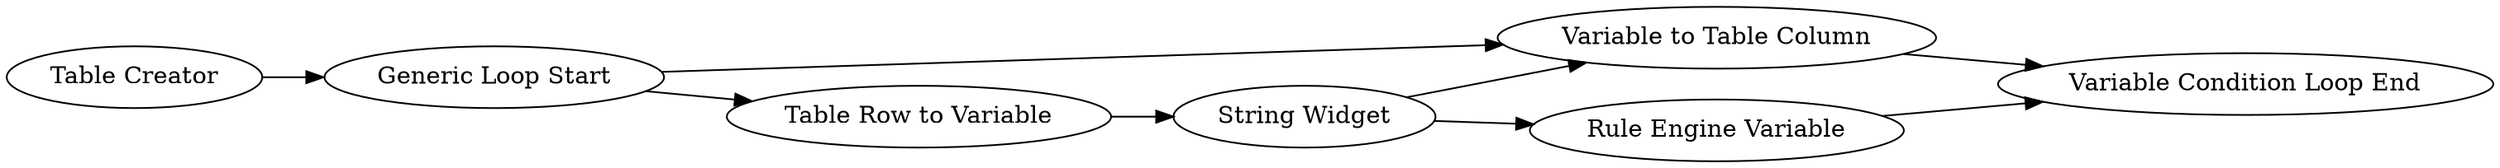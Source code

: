 digraph {
	91 -> 89
	86 -> 96
	95 -> 97
	89 -> 97
	96 -> 95
	94 -> 91
	96 -> 94
	91 -> 95
	86 [label="Table Creator"]
	91 [label="String Widget"]
	94 [label="Table Row to Variable"]
	96 [label="Generic Loop Start"]
	89 [label="Rule Engine Variable"]
	97 [label="Variable Condition Loop End"]
	95 [label="Variable to Table Column"]
	rankdir=LR
}
